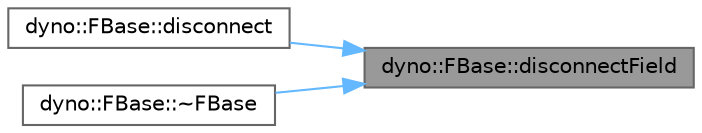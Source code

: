 digraph "dyno::FBase::disconnectField"
{
 // LATEX_PDF_SIZE
  bgcolor="transparent";
  edge [fontname=Helvetica,fontsize=10,labelfontname=Helvetica,labelfontsize=10];
  node [fontname=Helvetica,fontsize=10,shape=box,height=0.2,width=0.4];
  rankdir="RL";
  Node1 [id="Node000001",label="dyno::FBase::disconnectField",height=0.2,width=0.4,color="gray40", fillcolor="grey60", style="filled", fontcolor="black",tooltip=" "];
  Node1 -> Node2 [id="edge1_Node000001_Node000002",dir="back",color="steelblue1",style="solid",tooltip=" "];
  Node2 [id="Node000002",label="dyno::FBase::disconnect",height=0.2,width=0.4,color="grey40", fillcolor="white", style="filled",URL="$classdyno_1_1_f_base.html#a0213120749cbfaa51c1f39a4c5a37078",tooltip=" "];
  Node1 -> Node3 [id="edge2_Node000001_Node000003",dir="back",color="steelblue1",style="solid",tooltip=" "];
  Node3 [id="Node000003",label="dyno::FBase::~FBase",height=0.2,width=0.4,color="grey40", fillcolor="white", style="filled",URL="$classdyno_1_1_f_base.html#a53ac4f814a9e44f432005dc2638b0d76",tooltip=" "];
}
